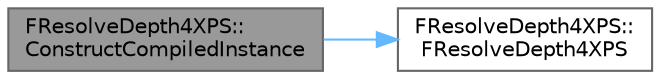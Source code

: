 digraph "FResolveDepth4XPS::ConstructCompiledInstance"
{
 // INTERACTIVE_SVG=YES
 // LATEX_PDF_SIZE
  bgcolor="transparent";
  edge [fontname=Helvetica,fontsize=10,labelfontname=Helvetica,labelfontsize=10];
  node [fontname=Helvetica,fontsize=10,shape=box,height=0.2,width=0.4];
  rankdir="LR";
  Node1 [id="Node000001",label="FResolveDepth4XPS::\lConstructCompiledInstance",height=0.2,width=0.4,color="gray40", fillcolor="grey60", style="filled", fontcolor="black",tooltip=" "];
  Node1 -> Node2 [id="edge1_Node000001_Node000002",color="steelblue1",style="solid",tooltip=" "];
  Node2 [id="Node000002",label="FResolveDepth4XPS::\lFResolveDepth4XPS",height=0.2,width=0.4,color="grey40", fillcolor="white", style="filled",URL="$d1/d86/classFResolveDepth4XPS.html#acecd0fea4035d0cd50df42300503acb9",tooltip=" "];
}
